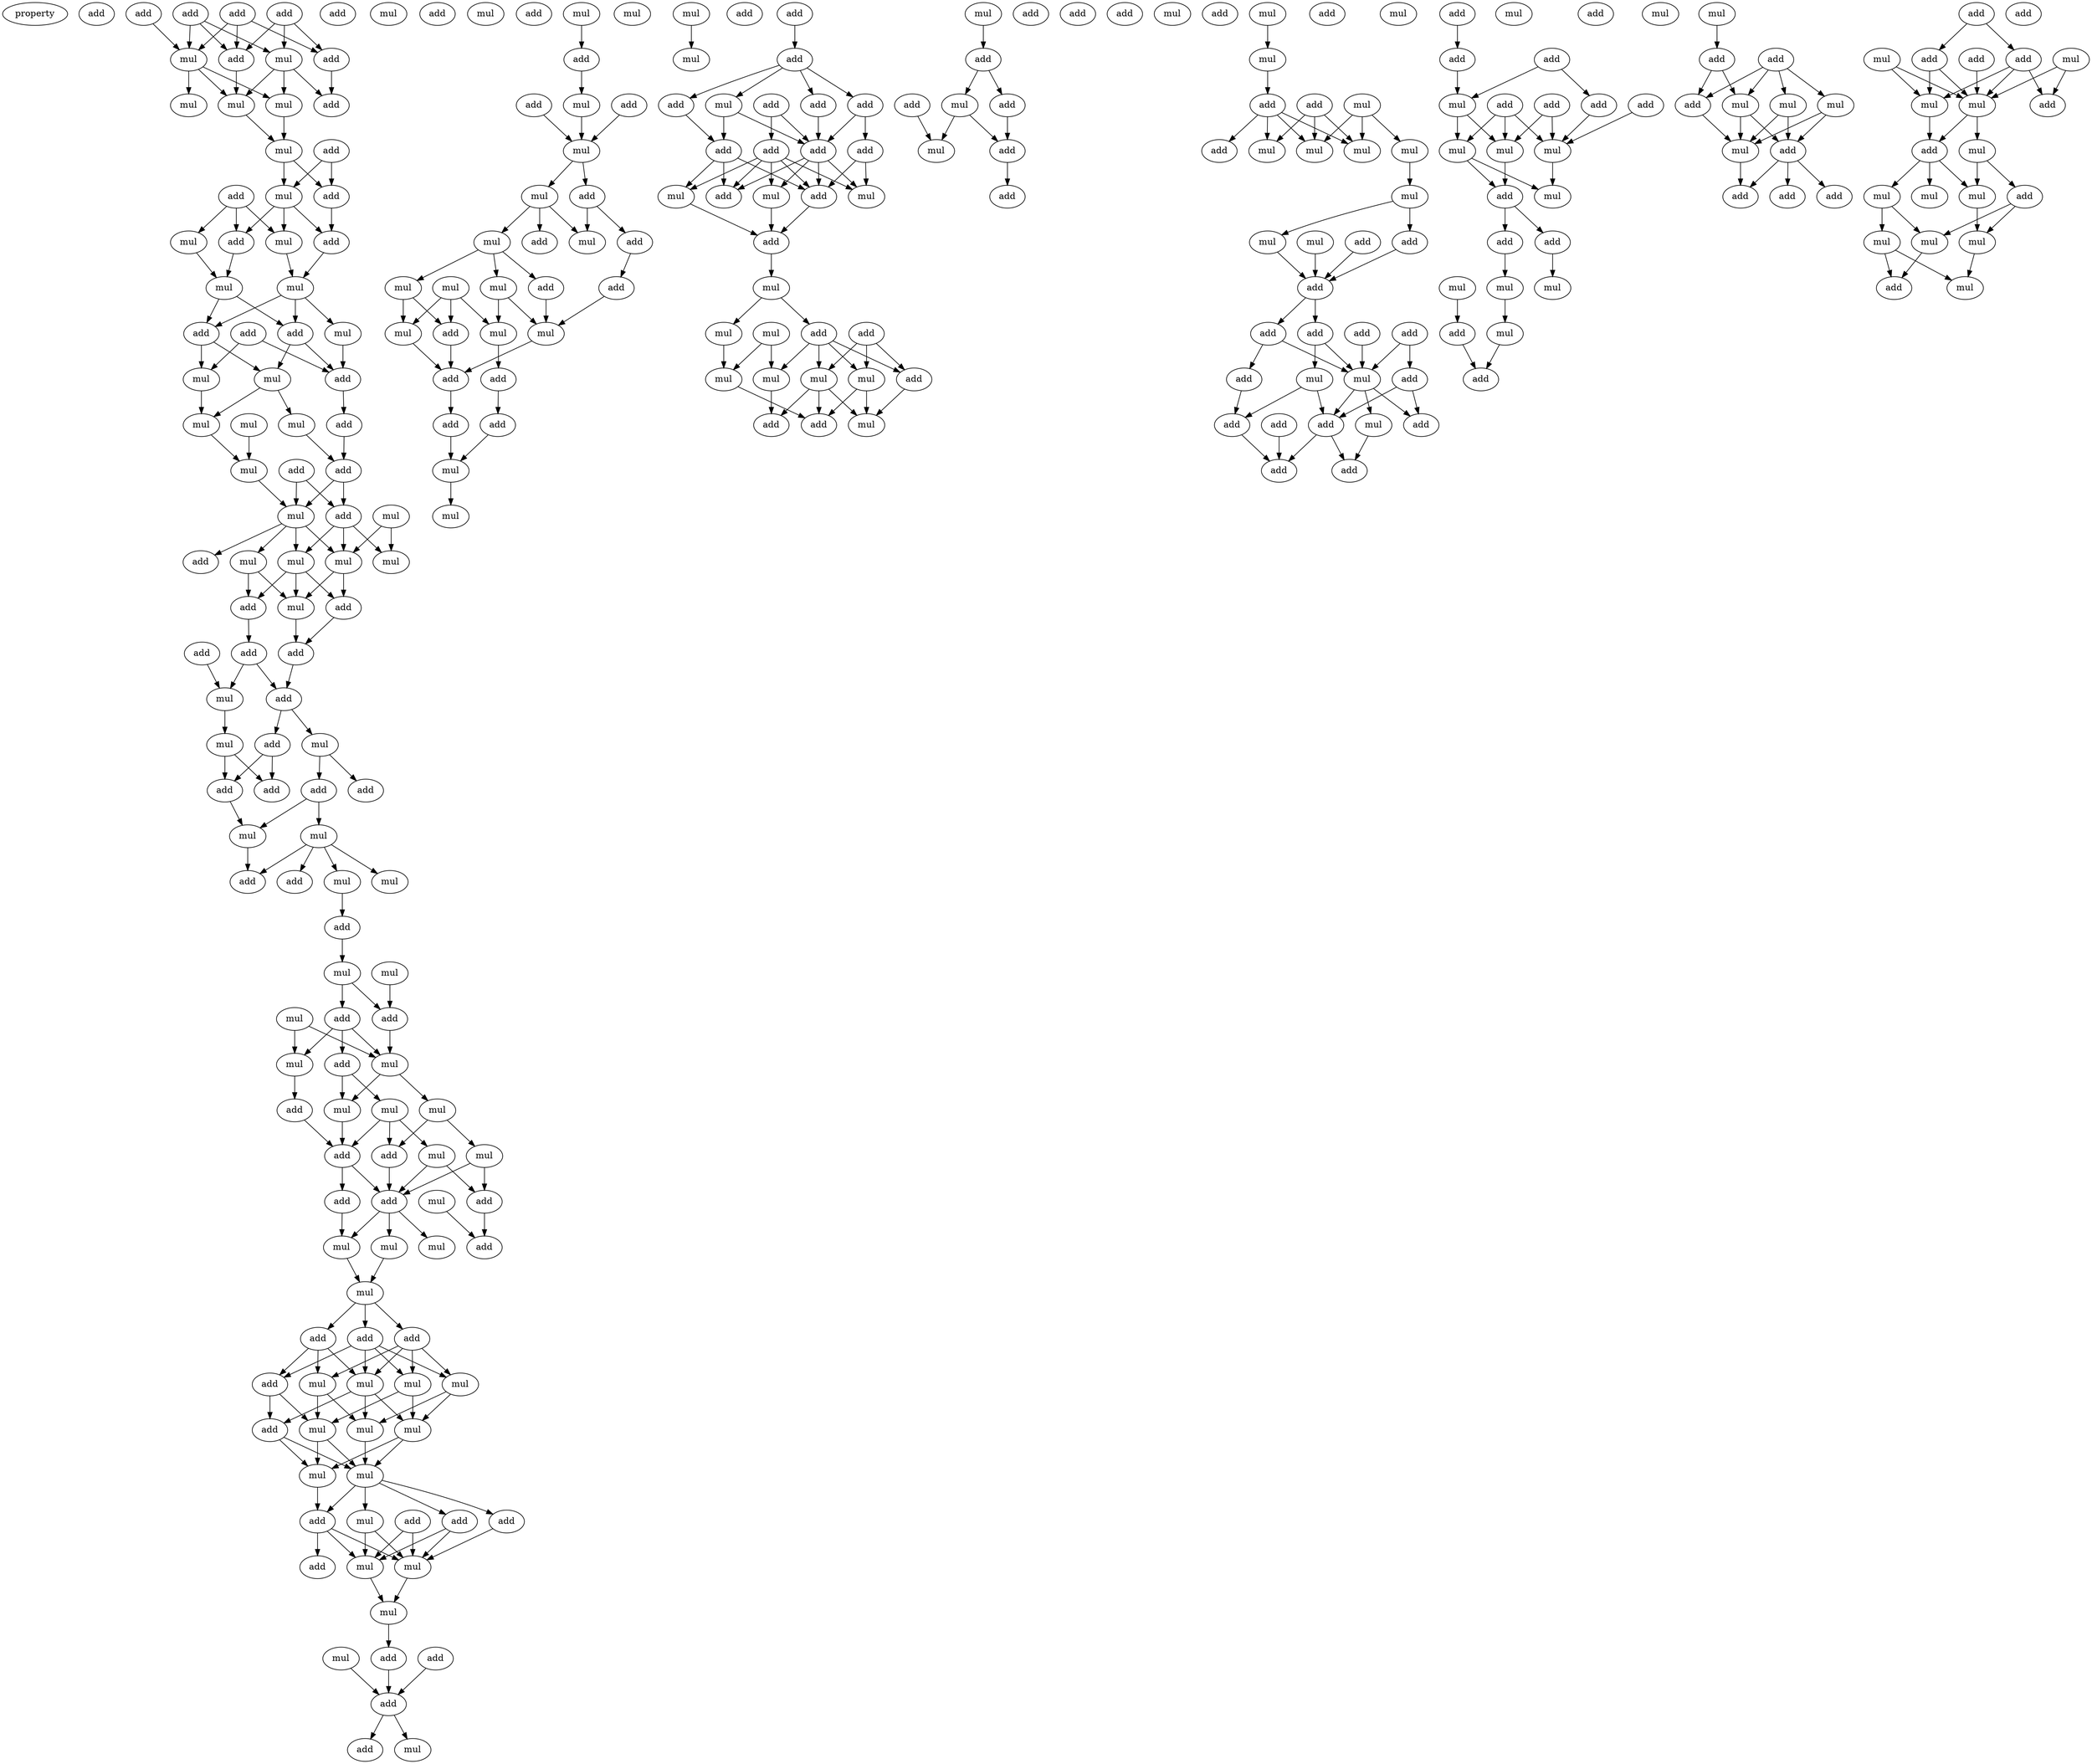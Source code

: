 digraph {
    node [fontcolor=black]
    property [mul=2,lf=1.8]
    0 [ label = add ];
    1 [ label = add ];
    2 [ label = add ];
    3 [ label = add ];
    4 [ label = add ];
    5 [ label = mul ];
    6 [ label = add ];
    7 [ label = add ];
    8 [ label = mul ];
    9 [ label = mul ];
    10 [ label = mul ];
    11 [ label = add ];
    12 [ label = mul ];
    13 [ label = add ];
    14 [ label = mul ];
    15 [ label = add ];
    16 [ label = mul ];
    17 [ label = add ];
    18 [ label = mul ];
    19 [ label = add ];
    20 [ label = add ];
    21 [ label = add ];
    22 [ label = mul ];
    23 [ label = mul ];
    24 [ label = mul ];
    25 [ label = add ];
    26 [ label = mul ];
    27 [ label = add ];
    28 [ label = add ];
    29 [ label = add ];
    30 [ label = mul ];
    31 [ label = mul ];
    32 [ label = mul ];
    33 [ label = mul ];
    34 [ label = add ];
    35 [ label = mul ];
    36 [ label = add ];
    37 [ label = mul ];
    38 [ label = add ];
    39 [ label = mul ];
    40 [ label = add ];
    41 [ label = mul ];
    42 [ label = mul ];
    43 [ label = add ];
    44 [ label = mul ];
    45 [ label = mul ];
    46 [ label = mul ];
    47 [ label = add ];
    48 [ label = add ];
    49 [ label = mul ];
    50 [ label = add ];
    51 [ label = mul ];
    52 [ label = add ];
    53 [ label = add ];
    54 [ label = mul ];
    55 [ label = add ];
    56 [ label = mul ];
    57 [ label = mul ];
    58 [ label = add ];
    59 [ label = add ];
    60 [ label = add ];
    61 [ label = add ];
    62 [ label = add ];
    63 [ label = mul ];
    64 [ label = mul ];
    65 [ label = add ];
    66 [ label = mul ];
    67 [ label = mul ];
    68 [ label = add ];
    69 [ label = add ];
    70 [ label = mul ];
    71 [ label = mul ];
    72 [ label = add ];
    73 [ label = mul ];
    74 [ label = add ];
    75 [ label = add ];
    76 [ label = add ];
    77 [ label = mul ];
    78 [ label = mul ];
    79 [ label = mul ];
    80 [ label = mul ];
    81 [ label = add ];
    82 [ label = mul ];
    83 [ label = add ];
    84 [ label = mul ];
    85 [ label = add ];
    86 [ label = mul ];
    87 [ label = add ];
    88 [ label = mul ];
    89 [ label = add ];
    90 [ label = add ];
    91 [ label = mul ];
    92 [ label = add ];
    93 [ label = mul ];
    94 [ label = mul ];
    95 [ label = mul ];
    96 [ label = add ];
    97 [ label = add ];
    98 [ label = add ];
    99 [ label = add ];
    100 [ label = mul ];
    101 [ label = mul ];
    102 [ label = mul ];
    103 [ label = mul ];
    104 [ label = add ];
    105 [ label = mul ];
    106 [ label = mul ];
    107 [ label = mul ];
    108 [ label = mul ];
    109 [ label = mul ];
    110 [ label = mul ];
    111 [ label = add ];
    112 [ label = add ];
    113 [ label = add ];
    114 [ label = add ];
    115 [ label = mul ];
    116 [ label = add ];
    117 [ label = mul ];
    118 [ label = mul ];
    119 [ label = mul ];
    120 [ label = mul ];
    121 [ label = add ];
    122 [ label = add ];
    123 [ label = add ];
    124 [ label = add ];
    125 [ label = add ];
    126 [ label = mul ];
    127 [ label = mul ];
    128 [ label = add ];
    129 [ label = add ];
    130 [ label = mul ];
    131 [ label = add ];
    132 [ label = mul ];
    133 [ label = add ];
    134 [ label = mul ];
    135 [ label = mul ];
    136 [ label = mul ];
    137 [ label = add ];
    138 [ label = add ];
    139 [ label = add ];
    140 [ label = mul ];
    141 [ label = mul ];
    142 [ label = add ];
    143 [ label = mul ];
    144 [ label = add ];
    145 [ label = mul ];
    146 [ label = mul ];
    147 [ label = mul ];
    148 [ label = add ];
    149 [ label = add ];
    150 [ label = mul ];
    151 [ label = add ];
    152 [ label = add ];
    153 [ label = mul ];
    154 [ label = mul ];
    155 [ label = mul ];
    156 [ label = add ];
    157 [ label = mul ];
    158 [ label = add ];
    159 [ label = add ];
    160 [ label = add ];
    161 [ label = add ];
    162 [ label = add ];
    163 [ label = add ];
    164 [ label = mul ];
    165 [ label = add ];
    166 [ label = add ];
    167 [ label = add ];
    168 [ label = add ];
    169 [ label = mul ];
    170 [ label = mul ];
    171 [ label = add ];
    172 [ label = add ];
    173 [ label = mul ];
    174 [ label = add ];
    175 [ label = mul ];
    176 [ label = mul ];
    177 [ label = add ];
    178 [ label = mul ];
    179 [ label = add ];
    180 [ label = mul ];
    181 [ label = mul ];
    182 [ label = add ];
    183 [ label = mul ];
    184 [ label = mul ];
    185 [ label = add ];
    186 [ label = add ];
    187 [ label = mul ];
    188 [ label = mul ];
    189 [ label = add ];
    190 [ label = add ];
    191 [ label = add ];
    192 [ label = add ];
    193 [ label = mul ];
    194 [ label = add ];
    195 [ label = mul ];
    196 [ label = add ];
    197 [ label = add ];
    198 [ label = add ];
    199 [ label = mul ];
    200 [ label = add ];
    201 [ label = mul ];
    202 [ label = mul ];
    203 [ label = mul ];
    204 [ label = add ];
    205 [ label = add ];
    206 [ label = mul ];
    207 [ label = mul ];
    208 [ label = add ];
    209 [ label = mul ];
    210 [ label = mul ];
    211 [ label = mul ];
    212 [ label = mul ];
    213 [ label = mul ];
    214 [ label = add ];
    215 [ label = add ];
    216 [ label = add ];
    217 [ label = add ];
    218 [ label = add ];
    219 [ label = add ];
    220 [ label = add ];
    221 [ label = add ];
    222 [ label = add ];
    223 [ label = mul ];
    224 [ label = mul ];
    225 [ label = add ];
    226 [ label = mul ];
    227 [ label = add ];
    228 [ label = add ];
    229 [ label = add ];
    230 [ label = add ];
    231 [ label = add ];
    232 [ label = add ];
    233 [ label = mul ];
    234 [ label = add ];
    235 [ label = mul ];
    236 [ label = add ];
    237 [ label = add ];
    238 [ label = add ];
    239 [ label = add ];
    240 [ label = add ];
    241 [ label = add ];
    242 [ label = mul ];
    243 [ label = add ];
    244 [ label = mul ];
    245 [ label = mul ];
    246 [ label = mul ];
    247 [ label = mul ];
    248 [ label = add ];
    249 [ label = add ];
    250 [ label = add ];
    251 [ label = mul ];
    252 [ label = mul ];
    253 [ label = mul ];
    254 [ label = add ];
    255 [ label = mul ];
    256 [ label = add ];
    257 [ label = mul ];
    258 [ label = mul ];
    259 [ label = add ];
    260 [ label = add ];
    261 [ label = mul ];
    262 [ label = add ];
    263 [ label = mul ];
    264 [ label = mul ];
    265 [ label = mul ];
    266 [ label = add ];
    267 [ label = add ];
    268 [ label = add ];
    269 [ label = add ];
    270 [ label = add ];
    271 [ label = add ];
    272 [ label = mul ];
    273 [ label = add ];
    274 [ label = add ];
    275 [ label = mul ];
    276 [ label = mul ];
    277 [ label = mul ];
    278 [ label = add ];
    279 [ label = mul ];
    280 [ label = add ];
    281 [ label = mul ];
    282 [ label = add ];
    283 [ label = mul ];
    284 [ label = mul ];
    285 [ label = mul ];
    286 [ label = mul ];
    287 [ label = mul ];
    288 [ label = mul ];
    289 [ label = add ];
    290 [ label = add ];
    1 -> 5 [ name = 0 ];
    1 -> 6 [ name = 1 ];
    1 -> 8 [ name = 2 ];
    2 -> 6 [ name = 3 ];
    2 -> 7 [ name = 4 ];
    2 -> 8 [ name = 5 ];
    3 -> 5 [ name = 6 ];
    3 -> 6 [ name = 7 ];
    3 -> 7 [ name = 8 ];
    4 -> 5 [ name = 9 ];
    5 -> 9 [ name = 10 ];
    5 -> 10 [ name = 11 ];
    5 -> 12 [ name = 12 ];
    6 -> 12 [ name = 13 ];
    7 -> 11 [ name = 14 ];
    8 -> 9 [ name = 15 ];
    8 -> 11 [ name = 16 ];
    8 -> 12 [ name = 17 ];
    9 -> 14 [ name = 18 ];
    12 -> 14 [ name = 19 ];
    13 -> 15 [ name = 20 ];
    13 -> 16 [ name = 21 ];
    14 -> 15 [ name = 22 ];
    14 -> 16 [ name = 23 ];
    15 -> 21 [ name = 24 ];
    16 -> 20 [ name = 25 ];
    16 -> 21 [ name = 26 ];
    16 -> 22 [ name = 27 ];
    17 -> 18 [ name = 28 ];
    17 -> 20 [ name = 29 ];
    17 -> 22 [ name = 30 ];
    18 -> 23 [ name = 31 ];
    20 -> 23 [ name = 32 ];
    21 -> 24 [ name = 33 ];
    22 -> 24 [ name = 34 ];
    23 -> 25 [ name = 35 ];
    23 -> 28 [ name = 36 ];
    24 -> 25 [ name = 37 ];
    24 -> 26 [ name = 38 ];
    24 -> 28 [ name = 39 ];
    25 -> 30 [ name = 40 ];
    25 -> 31 [ name = 41 ];
    26 -> 29 [ name = 42 ];
    27 -> 29 [ name = 43 ];
    27 -> 30 [ name = 44 ];
    28 -> 29 [ name = 45 ];
    28 -> 31 [ name = 46 ];
    29 -> 34 [ name = 47 ];
    30 -> 32 [ name = 48 ];
    31 -> 32 [ name = 49 ];
    31 -> 33 [ name = 50 ];
    32 -> 37 [ name = 51 ];
    33 -> 38 [ name = 52 ];
    34 -> 38 [ name = 53 ];
    35 -> 37 [ name = 54 ];
    36 -> 39 [ name = 55 ];
    36 -> 40 [ name = 56 ];
    37 -> 39 [ name = 57 ];
    38 -> 39 [ name = 58 ];
    38 -> 40 [ name = 59 ];
    39 -> 43 [ name = 60 ];
    39 -> 44 [ name = 61 ];
    39 -> 45 [ name = 62 ];
    39 -> 46 [ name = 63 ];
    40 -> 42 [ name = 64 ];
    40 -> 45 [ name = 65 ];
    40 -> 46 [ name = 66 ];
    41 -> 42 [ name = 67 ];
    41 -> 45 [ name = 68 ];
    44 -> 47 [ name = 69 ];
    44 -> 49 [ name = 70 ];
    45 -> 48 [ name = 71 ];
    45 -> 49 [ name = 72 ];
    46 -> 47 [ name = 73 ];
    46 -> 48 [ name = 74 ];
    46 -> 49 [ name = 75 ];
    47 -> 50 [ name = 76 ];
    48 -> 53 [ name = 77 ];
    49 -> 53 [ name = 78 ];
    50 -> 54 [ name = 79 ];
    50 -> 55 [ name = 80 ];
    52 -> 54 [ name = 81 ];
    53 -> 55 [ name = 82 ];
    54 -> 56 [ name = 83 ];
    55 -> 57 [ name = 84 ];
    55 -> 58 [ name = 85 ];
    56 -> 60 [ name = 86 ];
    56 -> 62 [ name = 87 ];
    57 -> 59 [ name = 88 ];
    57 -> 61 [ name = 89 ];
    58 -> 60 [ name = 90 ];
    58 -> 62 [ name = 91 ];
    59 -> 63 [ name = 92 ];
    59 -> 64 [ name = 93 ];
    62 -> 63 [ name = 94 ];
    63 -> 68 [ name = 95 ];
    64 -> 65 [ name = 96 ];
    64 -> 66 [ name = 97 ];
    64 -> 67 [ name = 98 ];
    64 -> 68 [ name = 99 ];
    66 -> 69 [ name = 100 ];
    69 -> 70 [ name = 101 ];
    70 -> 72 [ name = 102 ];
    70 -> 74 [ name = 103 ];
    71 -> 74 [ name = 104 ];
    72 -> 76 [ name = 105 ];
    72 -> 77 [ name = 106 ];
    72 -> 78 [ name = 107 ];
    73 -> 77 [ name = 108 ];
    73 -> 78 [ name = 109 ];
    74 -> 77 [ name = 110 ];
    76 -> 80 [ name = 111 ];
    76 -> 82 [ name = 112 ];
    77 -> 79 [ name = 113 ];
    77 -> 80 [ name = 114 ];
    78 -> 81 [ name = 115 ];
    79 -> 84 [ name = 116 ];
    79 -> 85 [ name = 117 ];
    80 -> 83 [ name = 118 ];
    81 -> 83 [ name = 119 ];
    82 -> 83 [ name = 120 ];
    82 -> 85 [ name = 121 ];
    82 -> 86 [ name = 122 ];
    83 -> 87 [ name = 123 ];
    83 -> 90 [ name = 124 ];
    84 -> 89 [ name = 125 ];
    84 -> 90 [ name = 126 ];
    85 -> 90 [ name = 127 ];
    86 -> 89 [ name = 128 ];
    86 -> 90 [ name = 129 ];
    87 -> 93 [ name = 130 ];
    88 -> 92 [ name = 131 ];
    89 -> 92 [ name = 132 ];
    90 -> 91 [ name = 133 ];
    90 -> 93 [ name = 134 ];
    90 -> 94 [ name = 135 ];
    93 -> 95 [ name = 136 ];
    94 -> 95 [ name = 137 ];
    95 -> 96 [ name = 138 ];
    95 -> 97 [ name = 139 ];
    95 -> 98 [ name = 140 ];
    96 -> 99 [ name = 141 ];
    96 -> 100 [ name = 142 ];
    96 -> 101 [ name = 143 ];
    97 -> 100 [ name = 144 ];
    97 -> 101 [ name = 145 ];
    97 -> 102 [ name = 146 ];
    97 -> 103 [ name = 147 ];
    98 -> 99 [ name = 148 ];
    98 -> 101 [ name = 149 ];
    98 -> 102 [ name = 150 ];
    98 -> 103 [ name = 151 ];
    99 -> 104 [ name = 152 ];
    99 -> 105 [ name = 153 ];
    100 -> 105 [ name = 154 ];
    100 -> 106 [ name = 155 ];
    101 -> 104 [ name = 156 ];
    101 -> 106 [ name = 157 ];
    101 -> 107 [ name = 158 ];
    102 -> 106 [ name = 159 ];
    102 -> 107 [ name = 160 ];
    103 -> 105 [ name = 161 ];
    103 -> 107 [ name = 162 ];
    104 -> 108 [ name = 163 ];
    104 -> 109 [ name = 164 ];
    105 -> 108 [ name = 165 ];
    105 -> 109 [ name = 166 ];
    106 -> 109 [ name = 167 ];
    107 -> 108 [ name = 168 ];
    107 -> 109 [ name = 169 ];
    108 -> 111 [ name = 170 ];
    109 -> 110 [ name = 171 ];
    109 -> 111 [ name = 172 ];
    109 -> 112 [ name = 173 ];
    109 -> 113 [ name = 174 ];
    110 -> 115 [ name = 175 ];
    110 -> 117 [ name = 176 ];
    111 -> 115 [ name = 177 ];
    111 -> 116 [ name = 178 ];
    111 -> 117 [ name = 179 ];
    112 -> 117 [ name = 180 ];
    113 -> 115 [ name = 181 ];
    113 -> 117 [ name = 182 ];
    114 -> 115 [ name = 183 ];
    114 -> 117 [ name = 184 ];
    115 -> 118 [ name = 185 ];
    117 -> 118 [ name = 186 ];
    118 -> 121 [ name = 187 ];
    119 -> 123 [ name = 188 ];
    121 -> 123 [ name = 189 ];
    122 -> 123 [ name = 190 ];
    123 -> 124 [ name = 191 ];
    123 -> 126 [ name = 192 ];
    127 -> 128 [ name = 193 ];
    128 -> 130 [ name = 194 ];
    129 -> 132 [ name = 195 ];
    130 -> 132 [ name = 196 ];
    131 -> 132 [ name = 197 ];
    132 -> 133 [ name = 198 ];
    132 -> 134 [ name = 199 ];
    133 -> 136 [ name = 200 ];
    133 -> 138 [ name = 201 ];
    134 -> 135 [ name = 202 ];
    134 -> 136 [ name = 203 ];
    134 -> 137 [ name = 204 ];
    135 -> 139 [ name = 205 ];
    135 -> 141 [ name = 206 ];
    135 -> 143 [ name = 207 ];
    138 -> 142 [ name = 208 ];
    139 -> 145 [ name = 209 ];
    140 -> 144 [ name = 210 ];
    140 -> 146 [ name = 211 ];
    140 -> 147 [ name = 212 ];
    141 -> 144 [ name = 213 ];
    141 -> 146 [ name = 214 ];
    142 -> 145 [ name = 215 ];
    143 -> 145 [ name = 216 ];
    143 -> 147 [ name = 217 ];
    144 -> 148 [ name = 218 ];
    145 -> 148 [ name = 219 ];
    146 -> 148 [ name = 220 ];
    147 -> 149 [ name = 221 ];
    148 -> 151 [ name = 222 ];
    149 -> 152 [ name = 223 ];
    151 -> 154 [ name = 224 ];
    152 -> 154 [ name = 225 ];
    153 -> 157 [ name = 226 ];
    154 -> 155 [ name = 227 ];
    158 -> 159 [ name = 228 ];
    159 -> 160 [ name = 229 ];
    159 -> 161 [ name = 230 ];
    159 -> 162 [ name = 231 ];
    159 -> 164 [ name = 232 ];
    160 -> 168 [ name = 233 ];
    161 -> 165 [ name = 234 ];
    161 -> 167 [ name = 235 ];
    162 -> 165 [ name = 236 ];
    163 -> 165 [ name = 237 ];
    163 -> 166 [ name = 238 ];
    164 -> 165 [ name = 239 ];
    164 -> 168 [ name = 240 ];
    165 -> 170 [ name = 241 ];
    165 -> 171 [ name = 242 ];
    165 -> 172 [ name = 243 ];
    165 -> 173 [ name = 244 ];
    166 -> 169 [ name = 245 ];
    166 -> 170 [ name = 246 ];
    166 -> 171 [ name = 247 ];
    166 -> 172 [ name = 248 ];
    166 -> 173 [ name = 249 ];
    167 -> 171 [ name = 250 ];
    167 -> 173 [ name = 251 ];
    168 -> 169 [ name = 252 ];
    168 -> 171 [ name = 253 ];
    168 -> 172 [ name = 254 ];
    169 -> 174 [ name = 255 ];
    170 -> 174 [ name = 256 ];
    171 -> 174 [ name = 257 ];
    174 -> 175 [ name = 258 ];
    175 -> 177 [ name = 259 ];
    175 -> 178 [ name = 260 ];
    176 -> 181 [ name = 261 ];
    176 -> 183 [ name = 262 ];
    177 -> 180 [ name = 263 ];
    177 -> 181 [ name = 264 ];
    177 -> 182 [ name = 265 ];
    177 -> 184 [ name = 266 ];
    178 -> 183 [ name = 267 ];
    179 -> 180 [ name = 268 ];
    179 -> 182 [ name = 269 ];
    179 -> 184 [ name = 270 ];
    180 -> 186 [ name = 271 ];
    180 -> 187 [ name = 272 ];
    181 -> 185 [ name = 273 ];
    182 -> 187 [ name = 274 ];
    183 -> 186 [ name = 275 ];
    184 -> 185 [ name = 276 ];
    184 -> 186 [ name = 277 ];
    184 -> 187 [ name = 278 ];
    188 -> 189 [ name = 279 ];
    189 -> 193 [ name = 280 ];
    189 -> 194 [ name = 281 ];
    191 -> 195 [ name = 282 ];
    193 -> 195 [ name = 283 ];
    193 -> 196 [ name = 284 ];
    194 -> 196 [ name = 285 ];
    196 -> 197 [ name = 286 ];
    201 -> 202 [ name = 287 ];
    202 -> 204 [ name = 288 ];
    203 -> 207 [ name = 289 ];
    203 -> 209 [ name = 290 ];
    203 -> 210 [ name = 291 ];
    204 -> 206 [ name = 292 ];
    204 -> 207 [ name = 293 ];
    204 -> 208 [ name = 294 ];
    204 -> 209 [ name = 295 ];
    205 -> 206 [ name = 296 ];
    205 -> 207 [ name = 297 ];
    205 -> 209 [ name = 298 ];
    210 -> 211 [ name = 299 ];
    211 -> 212 [ name = 300 ];
    211 -> 215 [ name = 301 ];
    212 -> 216 [ name = 302 ];
    213 -> 216 [ name = 303 ];
    214 -> 216 [ name = 304 ];
    215 -> 216 [ name = 305 ];
    216 -> 217 [ name = 306 ];
    216 -> 219 [ name = 307 ];
    217 -> 221 [ name = 308 ];
    217 -> 224 [ name = 309 ];
    218 -> 224 [ name = 310 ];
    219 -> 223 [ name = 311 ];
    219 -> 224 [ name = 312 ];
    220 -> 222 [ name = 313 ];
    220 -> 224 [ name = 314 ];
    221 -> 228 [ name = 315 ];
    222 -> 227 [ name = 316 ];
    222 -> 229 [ name = 317 ];
    223 -> 228 [ name = 318 ];
    223 -> 229 [ name = 319 ];
    224 -> 226 [ name = 320 ];
    224 -> 227 [ name = 321 ];
    224 -> 229 [ name = 322 ];
    225 -> 230 [ name = 323 ];
    226 -> 231 [ name = 324 ];
    228 -> 230 [ name = 325 ];
    229 -> 230 [ name = 326 ];
    229 -> 231 [ name = 327 ];
    234 -> 238 [ name = 328 ];
    237 -> 242 [ name = 329 ];
    237 -> 243 [ name = 330 ];
    238 -> 242 [ name = 331 ];
    239 -> 244 [ name = 332 ];
    239 -> 245 [ name = 333 ];
    239 -> 246 [ name = 334 ];
    240 -> 246 [ name = 335 ];
    241 -> 244 [ name = 336 ];
    241 -> 246 [ name = 337 ];
    242 -> 244 [ name = 338 ];
    242 -> 245 [ name = 339 ];
    243 -> 246 [ name = 340 ];
    244 -> 248 [ name = 341 ];
    245 -> 247 [ name = 342 ];
    245 -> 248 [ name = 343 ];
    246 -> 247 [ name = 344 ];
    248 -> 249 [ name = 345 ];
    248 -> 250 [ name = 346 ];
    249 -> 251 [ name = 347 ];
    250 -> 253 [ name = 348 ];
    251 -> 255 [ name = 349 ];
    252 -> 254 [ name = 350 ];
    254 -> 256 [ name = 351 ];
    255 -> 256 [ name = 352 ];
    258 -> 260 [ name = 353 ];
    259 -> 261 [ name = 354 ];
    259 -> 262 [ name = 355 ];
    259 -> 263 [ name = 356 ];
    259 -> 264 [ name = 357 ];
    260 -> 261 [ name = 358 ];
    260 -> 262 [ name = 359 ];
    261 -> 265 [ name = 360 ];
    261 -> 266 [ name = 361 ];
    262 -> 265 [ name = 362 ];
    263 -> 265 [ name = 363 ];
    263 -> 266 [ name = 364 ];
    264 -> 265 [ name = 365 ];
    264 -> 266 [ name = 366 ];
    265 -> 268 [ name = 367 ];
    266 -> 267 [ name = 368 ];
    266 -> 268 [ name = 369 ];
    266 -> 269 [ name = 370 ];
    270 -> 271 [ name = 371 ];
    270 -> 273 [ name = 372 ];
    271 -> 276 [ name = 373 ];
    271 -> 277 [ name = 374 ];
    271 -> 278 [ name = 375 ];
    272 -> 277 [ name = 376 ];
    272 -> 278 [ name = 377 ];
    273 -> 276 [ name = 378 ];
    273 -> 277 [ name = 379 ];
    274 -> 277 [ name = 380 ];
    275 -> 276 [ name = 381 ];
    275 -> 277 [ name = 382 ];
    276 -> 280 [ name = 383 ];
    277 -> 279 [ name = 384 ];
    277 -> 280 [ name = 385 ];
    279 -> 282 [ name = 386 ];
    279 -> 284 [ name = 387 ];
    280 -> 281 [ name = 388 ];
    280 -> 283 [ name = 389 ];
    280 -> 284 [ name = 390 ];
    281 -> 286 [ name = 391 ];
    281 -> 287 [ name = 392 ];
    282 -> 285 [ name = 393 ];
    282 -> 286 [ name = 394 ];
    284 -> 285 [ name = 395 ];
    285 -> 288 [ name = 396 ];
    286 -> 289 [ name = 397 ];
    287 -> 288 [ name = 398 ];
    287 -> 289 [ name = 399 ];
}
